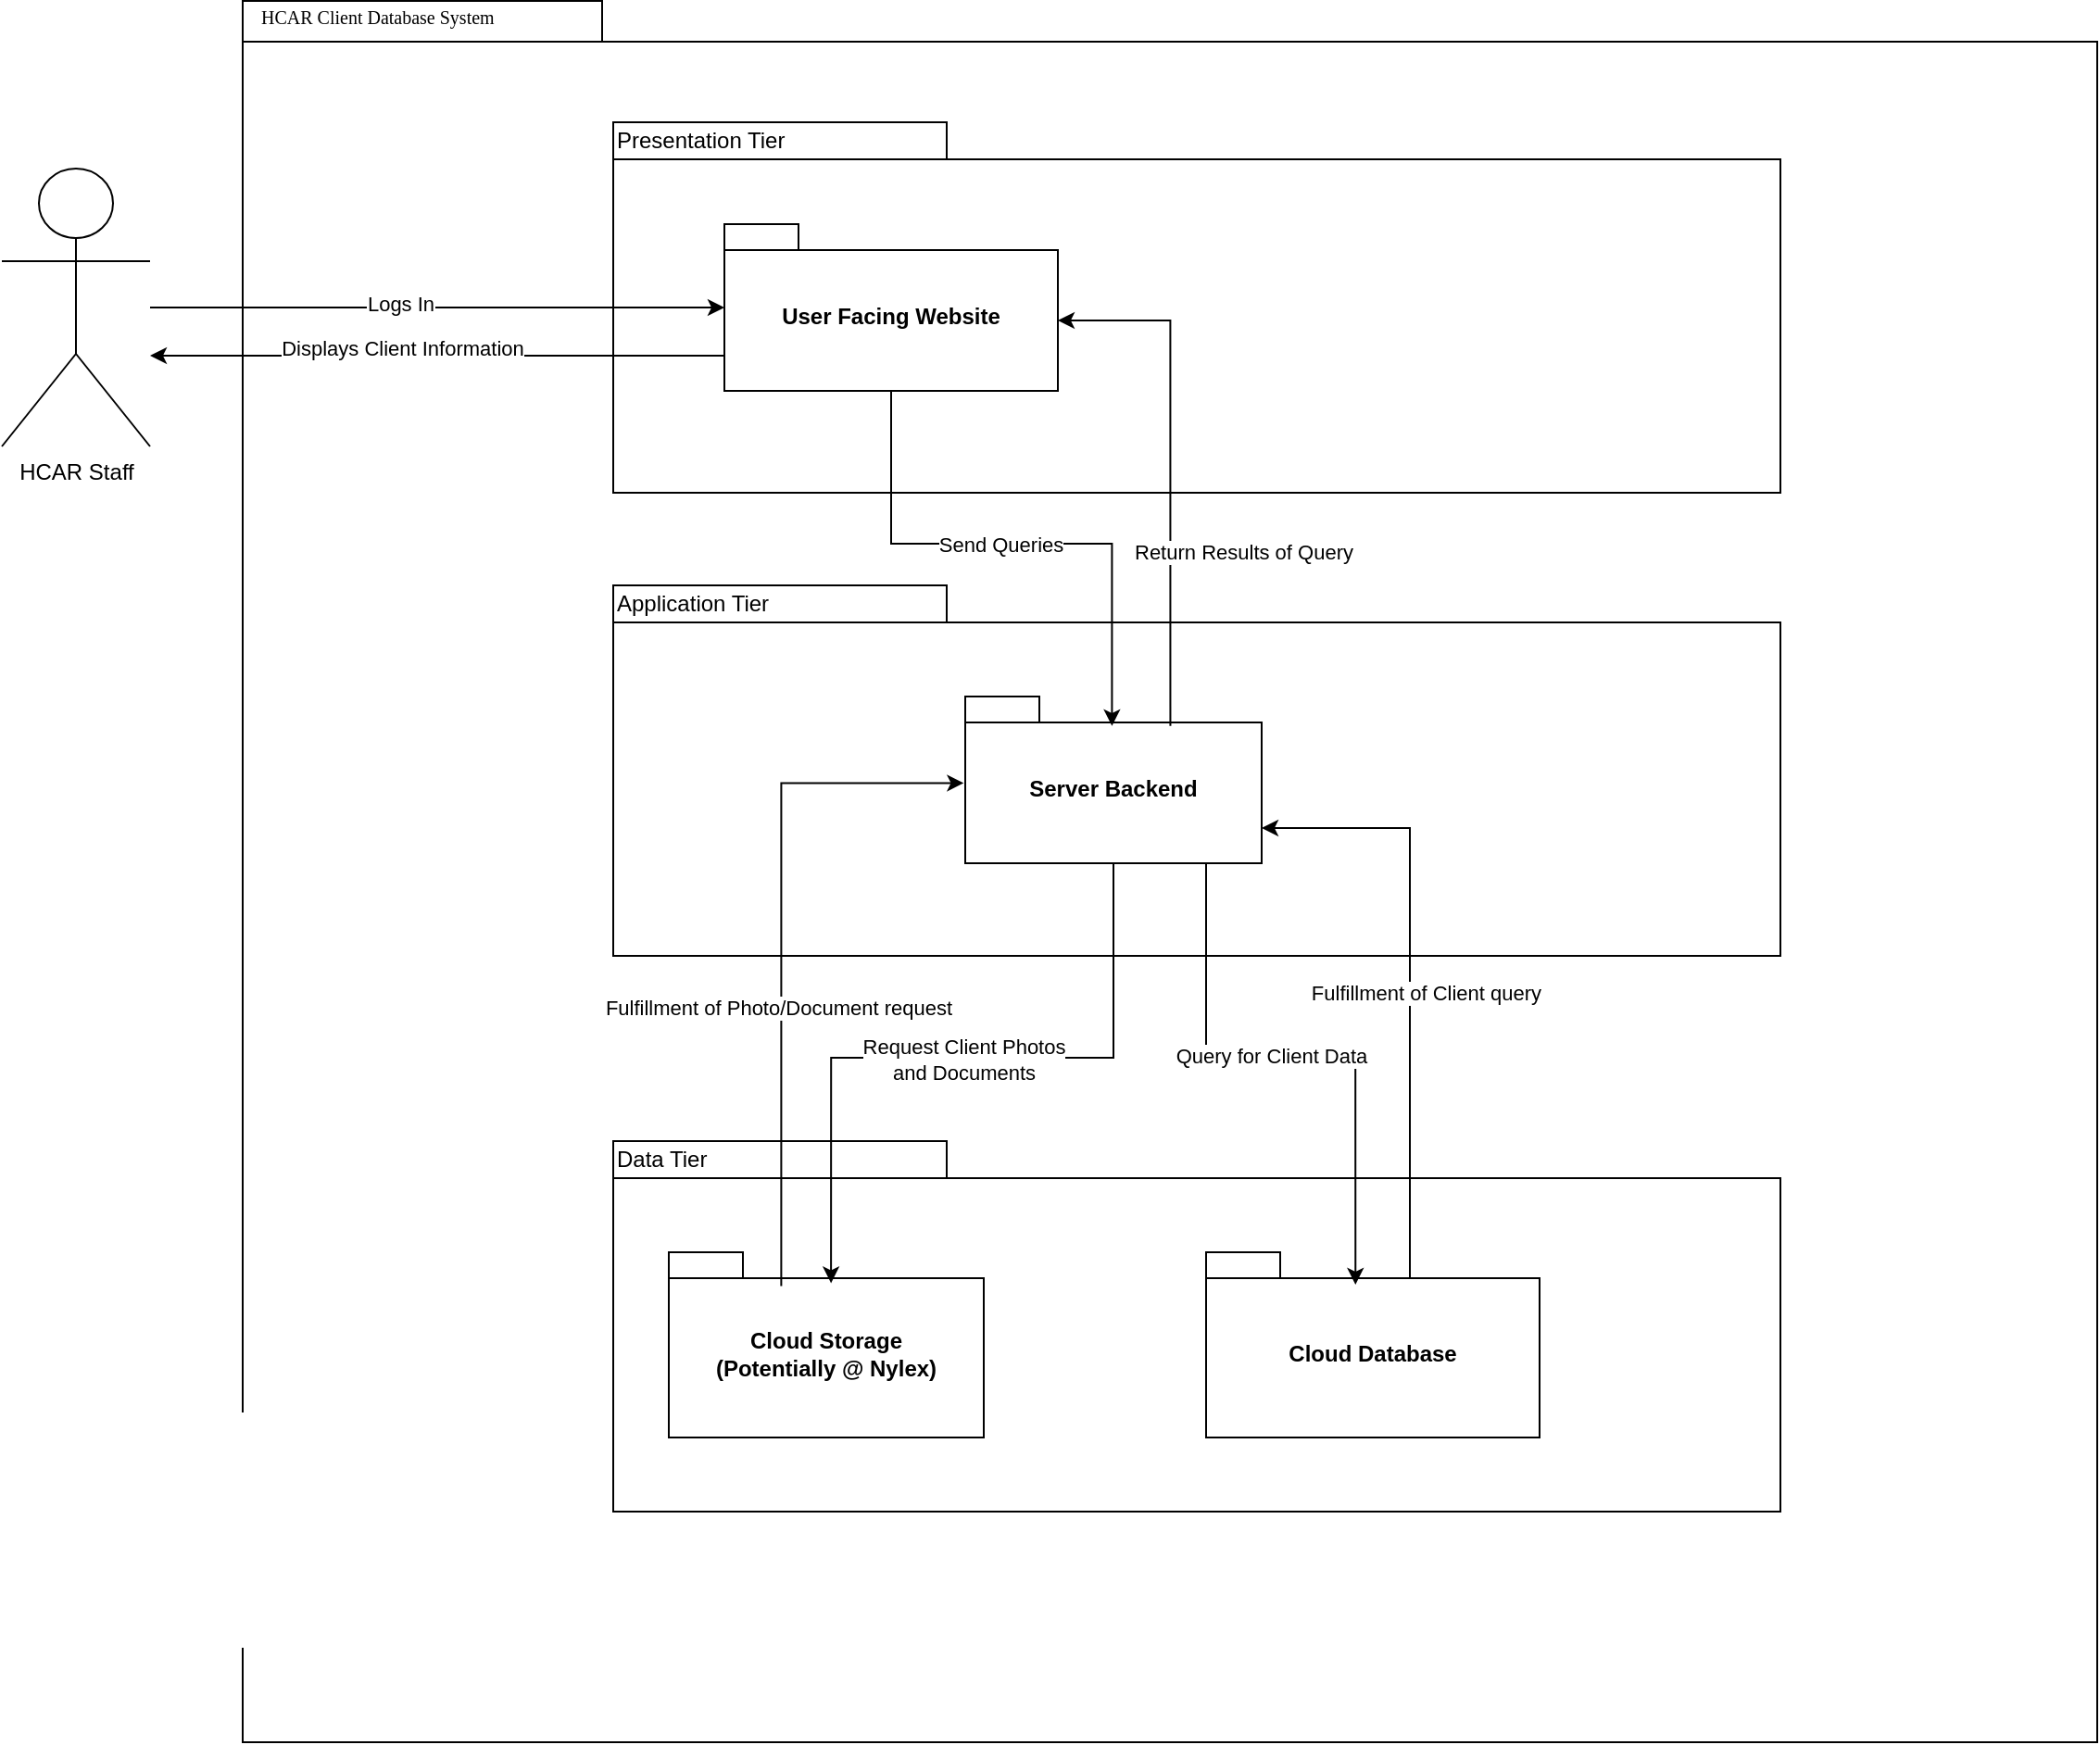 <mxfile version="26.0.10">
  <diagram name="Page-1" id="b5b7bab2-c9e2-2cf4-8b2a-24fd1a2a6d21">
    <mxGraphModel dx="1097" dy="601" grid="1" gridSize="10" guides="1" tooltips="1" connect="1" arrows="1" fold="1" page="1" pageScale="1" pageWidth="850" pageHeight="1100" background="none" math="0" shadow="0">
      <root>
        <mxCell id="0" />
        <mxCell id="1" parent="0" />
        <mxCell id="6e0c8c40b5770093-72" value="" style="shape=folder;fontStyle=1;spacingTop=10;tabWidth=194;tabHeight=22;tabPosition=left;html=1;rounded=0;shadow=0;comic=0;labelBackgroundColor=none;strokeWidth=1;fillColor=none;fontFamily=Verdana;fontSize=10;align=center;" parent="1" vertex="1">
          <mxGeometry x="320" y="114.5" width="1001" height="940" as="geometry" />
        </mxCell>
        <mxCell id="6e0c8c40b5770093-71" style="edgeStyle=elbowEdgeStyle;rounded=0;html=1;dashed=1;labelBackgroundColor=none;startFill=0;endArrow=open;endFill=0;endSize=10;fontFamily=Verdana;fontSize=10;elbow=vertical;" parent="1" edge="1">
          <mxGeometry relative="1" as="geometry">
            <mxPoint x="1045.5" y="595" as="targetPoint" />
          </mxGeometry>
        </mxCell>
        <mxCell id="6e0c8c40b5770093-64" style="edgeStyle=elbowEdgeStyle;rounded=0;html=1;entryX=0.559;entryY=0.251;entryPerimeter=0;dashed=1;labelBackgroundColor=none;startFill=0;endArrow=open;endFill=0;endSize=10;fontFamily=Verdana;fontSize=10;" parent="1" edge="1">
          <mxGeometry relative="1" as="geometry">
            <mxPoint x="710.108" y="642.07" as="targetPoint" />
          </mxGeometry>
        </mxCell>
        <mxCell id="6e0c8c40b5770093-65" style="edgeStyle=none;rounded=0;html=1;dashed=1;labelBackgroundColor=none;startFill=0;endArrow=open;endFill=0;endSize=10;fontFamily=Verdana;fontSize=10;entryX=-0.003;entryY=0.411;entryPerimeter=0;" parent="1" edge="1">
          <mxGeometry relative="1" as="geometry">
            <mxPoint x="739.207" y="594.5" as="sourcePoint" />
          </mxGeometry>
        </mxCell>
        <mxCell id="6e0c8c40b5770093-66" style="edgeStyle=none;rounded=0;html=1;dashed=1;labelBackgroundColor=none;startFill=0;endArrow=open;endFill=0;endSize=10;fontFamily=Verdana;fontSize=10;entryX=1.013;entryY=0.444;entryPerimeter=0;" parent="1" edge="1">
          <mxGeometry relative="1" as="geometry">
            <mxPoint x="596.956" y="655.58" as="targetPoint" />
          </mxGeometry>
        </mxCell>
        <mxCell id="6e0c8c40b5770093-68" style="edgeStyle=elbowEdgeStyle;rounded=0;html=1;entryX=0.628;entryY=0.26;entryPerimeter=0;dashed=1;labelBackgroundColor=none;startFill=0;endArrow=open;endFill=0;endSize=10;fontFamily=Verdana;fontSize=10;" parent="1" edge="1">
          <mxGeometry relative="1" as="geometry">
            <mxPoint x="658.14" y="972.769" as="targetPoint" />
          </mxGeometry>
        </mxCell>
        <mxCell id="6e0c8c40b5770093-69" style="edgeStyle=elbowEdgeStyle;rounded=0;html=1;entryX=0.643;entryY=0.246;entryPerimeter=0;dashed=1;labelBackgroundColor=none;startFill=0;endArrow=open;endFill=0;endSize=10;fontFamily=Verdana;fontSize=10;" parent="1" edge="1">
          <mxGeometry relative="1" as="geometry">
            <mxPoint x="827.09" y="971.789" as="targetPoint" />
          </mxGeometry>
        </mxCell>
        <mxCell id="6e0c8c40b5770093-60" style="rounded=0;html=1;entryX=0.452;entryY=0.1;entryPerimeter=0;dashed=1;labelBackgroundColor=none;startFill=0;endArrow=open;endFill=0;endSize=10;fontFamily=Verdana;fontSize=10;" parent="1" edge="1">
          <mxGeometry relative="1" as="geometry">
            <mxPoint x="673.28" y="498.5" as="targetPoint" />
          </mxGeometry>
        </mxCell>
        <mxCell id="6e0c8c40b5770093-61" style="edgeStyle=none;rounded=0;html=1;entryX=0.69;entryY=0.102;entryPerimeter=0;dashed=1;labelBackgroundColor=none;startFill=0;endArrow=open;endFill=0;endSize=10;fontFamily=Verdana;fontSize=10;" parent="1" edge="1">
          <mxGeometry relative="1" as="geometry">
            <mxPoint x="795.85" y="498.98" as="targetPoint" />
          </mxGeometry>
        </mxCell>
        <mxCell id="6e0c8c40b5770093-62" style="edgeStyle=none;rounded=0;html=1;dashed=1;labelBackgroundColor=none;startFill=0;endArrow=open;endFill=0;endSize=10;fontFamily=Verdana;fontSize=10;exitX=1.002;exitY=0.668;exitPerimeter=0;" parent="1" edge="1">
          <mxGeometry relative="1" as="geometry">
            <mxPoint x="1045.5" y="446.28" as="targetPoint" />
          </mxGeometry>
        </mxCell>
        <mxCell id="6e0c8c40b5770093-63" style="edgeStyle=orthogonalEdgeStyle;rounded=0;html=1;dashed=1;labelBackgroundColor=none;startFill=0;endArrow=open;endFill=0;endSize=10;fontFamily=Verdana;fontSize=10;" parent="1" edge="1">
          <mxGeometry relative="1" as="geometry">
            <Array as="points">
              <mxPoint x="665.5" y="359.5" />
              <mxPoint x="665.5" y="464.5" />
            </Array>
            <mxPoint x="1045.5" y="464.5" as="targetPoint" />
          </mxGeometry>
        </mxCell>
        <mxCell id="6e0c8c40b5770093-73" value="HCAR Client Database System" style="text;html=1;align=left;verticalAlign=top;spacingTop=-4;fontSize=10;fontFamily=Verdana" parent="1" vertex="1">
          <mxGeometry x="327.5" y="114.5" width="130" height="20" as="geometry" />
        </mxCell>
        <mxCell id="m-TA7gw5yVFQkf53OFNT-5" value="" style="group" parent="1" vertex="1" connectable="0">
          <mxGeometry x="520" y="180" width="630" height="200" as="geometry" />
        </mxCell>
        <mxCell id="m-TA7gw5yVFQkf53OFNT-3" value="" style="shape=folder;fontStyle=1;spacingTop=10;tabWidth=180;tabHeight=20;tabPosition=left;html=1;whiteSpace=wrap;" parent="m-TA7gw5yVFQkf53OFNT-5" vertex="1">
          <mxGeometry width="630" height="200" as="geometry" />
        </mxCell>
        <mxCell id="m-TA7gw5yVFQkf53OFNT-4" value="Presentation Tier" style="text;html=1;align=left;verticalAlign=middle;whiteSpace=wrap;rounded=0;" parent="m-TA7gw5yVFQkf53OFNT-5" vertex="1">
          <mxGeometry width="180" height="20" as="geometry" />
        </mxCell>
        <mxCell id="m-TA7gw5yVFQkf53OFNT-12" value="User Facing Website" style="shape=folder;fontStyle=1;spacingTop=10;tabWidth=40;tabHeight=14;tabPosition=left;html=1;whiteSpace=wrap;" parent="m-TA7gw5yVFQkf53OFNT-5" vertex="1">
          <mxGeometry x="60" y="55" width="180" height="90" as="geometry" />
        </mxCell>
        <mxCell id="m-TA7gw5yVFQkf53OFNT-6" value="" style="group" parent="1" vertex="1" connectable="0">
          <mxGeometry x="520" y="430" width="630" height="200" as="geometry" />
        </mxCell>
        <mxCell id="m-TA7gw5yVFQkf53OFNT-7" value="" style="shape=folder;fontStyle=1;spacingTop=10;tabWidth=180;tabHeight=20;tabPosition=left;html=1;whiteSpace=wrap;" parent="m-TA7gw5yVFQkf53OFNT-6" vertex="1">
          <mxGeometry width="630" height="200" as="geometry" />
        </mxCell>
        <mxCell id="m-TA7gw5yVFQkf53OFNT-8" value="Application Tier" style="text;html=1;align=left;verticalAlign=middle;whiteSpace=wrap;rounded=0;" parent="m-TA7gw5yVFQkf53OFNT-6" vertex="1">
          <mxGeometry width="180" height="20" as="geometry" />
        </mxCell>
        <mxCell id="m-TA7gw5yVFQkf53OFNT-9" value="" style="group" parent="1" vertex="1" connectable="0">
          <mxGeometry x="520" y="730" width="630" height="200" as="geometry" />
        </mxCell>
        <mxCell id="m-TA7gw5yVFQkf53OFNT-10" value="" style="shape=folder;fontStyle=1;spacingTop=10;tabWidth=180;tabHeight=20;tabPosition=left;html=1;whiteSpace=wrap;" parent="m-TA7gw5yVFQkf53OFNT-9" vertex="1">
          <mxGeometry width="630" height="200" as="geometry" />
        </mxCell>
        <mxCell id="m-TA7gw5yVFQkf53OFNT-11" value="Data Tier" style="text;html=1;align=left;verticalAlign=middle;whiteSpace=wrap;rounded=0;" parent="m-TA7gw5yVFQkf53OFNT-9" vertex="1">
          <mxGeometry width="180" height="20" as="geometry" />
        </mxCell>
        <mxCell id="m-TA7gw5yVFQkf53OFNT-14" value="Cloud Storage&lt;br&gt;(Potentially @ Nylex)" style="shape=folder;fontStyle=1;spacingTop=10;tabWidth=40;tabHeight=14;tabPosition=left;html=1;whiteSpace=wrap;" parent="m-TA7gw5yVFQkf53OFNT-9" vertex="1">
          <mxGeometry x="30" y="60" width="170" height="100" as="geometry" />
        </mxCell>
        <mxCell id="m-TA7gw5yVFQkf53OFNT-15" value="Cloud Database" style="shape=folder;fontStyle=1;spacingTop=10;tabWidth=40;tabHeight=14;tabPosition=left;html=1;whiteSpace=wrap;" parent="m-TA7gw5yVFQkf53OFNT-9" vertex="1">
          <mxGeometry x="320" y="60" width="180" height="100" as="geometry" />
        </mxCell>
        <mxCell id="Qj5owKkvN9V9y0JYiYVC-5" style="edgeStyle=orthogonalEdgeStyle;rounded=0;orthogonalLoop=1;jettySize=auto;html=1;entryX=0.448;entryY=0.175;entryDx=0;entryDy=0;entryPerimeter=0;" edge="1" parent="1" source="m-TA7gw5yVFQkf53OFNT-13" target="m-TA7gw5yVFQkf53OFNT-15">
          <mxGeometry relative="1" as="geometry">
            <Array as="points">
              <mxPoint x="840" y="685" />
              <mxPoint x="921" y="685" />
            </Array>
          </mxGeometry>
        </mxCell>
        <mxCell id="Qj5owKkvN9V9y0JYiYVC-6" value="Query for Client Data" style="edgeLabel;html=1;align=center;verticalAlign=middle;resizable=0;points=[];" vertex="1" connectable="0" parent="Qj5owKkvN9V9y0JYiYVC-5">
          <mxGeometry x="-0.09" y="1" relative="1" as="geometry">
            <mxPoint as="offset" />
          </mxGeometry>
        </mxCell>
        <mxCell id="Qj5owKkvN9V9y0JYiYVC-9" style="edgeStyle=orthogonalEdgeStyle;rounded=0;orthogonalLoop=1;jettySize=auto;html=1;entryX=0.515;entryY=0.167;entryDx=0;entryDy=0;entryPerimeter=0;" edge="1" parent="1" source="m-TA7gw5yVFQkf53OFNT-13" target="m-TA7gw5yVFQkf53OFNT-14">
          <mxGeometry relative="1" as="geometry" />
        </mxCell>
        <mxCell id="Qj5owKkvN9V9y0JYiYVC-10" value="Request Client Photos &lt;br&gt;and Documents" style="edgeLabel;html=1;align=center;verticalAlign=middle;resizable=0;points=[];" vertex="1" connectable="0" parent="Qj5owKkvN9V9y0JYiYVC-9">
          <mxGeometry x="0.191" y="1" relative="1" as="geometry">
            <mxPoint x="40" as="offset" />
          </mxGeometry>
        </mxCell>
        <mxCell id="m-TA7gw5yVFQkf53OFNT-13" value="Server Backend" style="shape=folder;fontStyle=1;spacingTop=10;tabWidth=40;tabHeight=14;tabPosition=left;html=1;whiteSpace=wrap;" parent="1" vertex="1">
          <mxGeometry x="710" y="490" width="160" height="90" as="geometry" />
        </mxCell>
        <mxCell id="Qj5owKkvN9V9y0JYiYVC-1" style="edgeStyle=orthogonalEdgeStyle;rounded=0;orthogonalLoop=1;jettySize=auto;html=1;" edge="1" parent="1" source="m-TA7gw5yVFQkf53OFNT-16" target="m-TA7gw5yVFQkf53OFNT-12">
          <mxGeometry relative="1" as="geometry" />
        </mxCell>
        <mxCell id="Qj5owKkvN9V9y0JYiYVC-2" value="Logs In" style="edgeLabel;html=1;align=center;verticalAlign=middle;resizable=0;points=[];" vertex="1" connectable="0" parent="Qj5owKkvN9V9y0JYiYVC-1">
          <mxGeometry x="-0.13" y="2" relative="1" as="geometry">
            <mxPoint as="offset" />
          </mxGeometry>
        </mxCell>
        <mxCell id="m-TA7gw5yVFQkf53OFNT-16" value="HCAR Staff" style="shape=umlActor;verticalLabelPosition=bottom;verticalAlign=top;html=1;outlineConnect=0;" parent="1" vertex="1">
          <mxGeometry x="190" y="205" width="80" height="150" as="geometry" />
        </mxCell>
        <mxCell id="Qj5owKkvN9V9y0JYiYVC-3" style="edgeStyle=orthogonalEdgeStyle;rounded=0;orthogonalLoop=1;jettySize=auto;html=1;entryX=0.495;entryY=0.177;entryDx=0;entryDy=0;entryPerimeter=0;" edge="1" parent="1" source="m-TA7gw5yVFQkf53OFNT-12" target="m-TA7gw5yVFQkf53OFNT-13">
          <mxGeometry relative="1" as="geometry" />
        </mxCell>
        <mxCell id="Qj5owKkvN9V9y0JYiYVC-4" value="Send Queries" style="edgeLabel;html=1;align=center;verticalAlign=middle;resizable=0;points=[];" vertex="1" connectable="0" parent="Qj5owKkvN9V9y0JYiYVC-3">
          <mxGeometry x="-0.056" relative="1" as="geometry">
            <mxPoint as="offset" />
          </mxGeometry>
        </mxCell>
        <mxCell id="Qj5owKkvN9V9y0JYiYVC-7" style="edgeStyle=orthogonalEdgeStyle;rounded=0;orthogonalLoop=1;jettySize=auto;html=1;entryX=0;entryY=0;entryDx=160;entryDy=71;entryPerimeter=0;exitX=0;exitY=0;exitDx=110;exitDy=14;exitPerimeter=0;" edge="1" parent="1" source="m-TA7gw5yVFQkf53OFNT-15" target="m-TA7gw5yVFQkf53OFNT-13">
          <mxGeometry relative="1" as="geometry" />
        </mxCell>
        <mxCell id="Qj5owKkvN9V9y0JYiYVC-8" value="Fulfillment of Client query&amp;nbsp;" style="edgeLabel;html=1;align=center;verticalAlign=middle;resizable=0;points=[];" vertex="1" connectable="0" parent="Qj5owKkvN9V9y0JYiYVC-7">
          <mxGeometry x="-0.268" y="-1" relative="1" as="geometry">
            <mxPoint x="9" y="-36" as="offset" />
          </mxGeometry>
        </mxCell>
        <mxCell id="Qj5owKkvN9V9y0JYiYVC-12" style="edgeStyle=orthogonalEdgeStyle;rounded=0;orthogonalLoop=1;jettySize=auto;html=1;entryX=-0.005;entryY=0.519;entryDx=0;entryDy=0;entryPerimeter=0;exitX=0.357;exitY=0.182;exitDx=0;exitDy=0;exitPerimeter=0;" edge="1" parent="1" source="m-TA7gw5yVFQkf53OFNT-14" target="m-TA7gw5yVFQkf53OFNT-13">
          <mxGeometry relative="1" as="geometry">
            <Array as="points">
              <mxPoint x="611" y="537" />
            </Array>
          </mxGeometry>
        </mxCell>
        <mxCell id="Qj5owKkvN9V9y0JYiYVC-13" value="Fulfillment of Photo/Document request" style="edgeLabel;html=1;align=center;verticalAlign=middle;resizable=0;points=[];" vertex="1" connectable="0" parent="Qj5owKkvN9V9y0JYiYVC-12">
          <mxGeometry x="-0.189" y="2" relative="1" as="geometry">
            <mxPoint as="offset" />
          </mxGeometry>
        </mxCell>
        <mxCell id="Qj5owKkvN9V9y0JYiYVC-15" style="edgeStyle=orthogonalEdgeStyle;rounded=0;orthogonalLoop=1;jettySize=auto;html=1;entryX=0;entryY=0;entryDx=180;entryDy=52;entryPerimeter=0;exitX=0.692;exitY=0.177;exitDx=0;exitDy=0;exitPerimeter=0;" edge="1" parent="1" source="m-TA7gw5yVFQkf53OFNT-13" target="m-TA7gw5yVFQkf53OFNT-12">
          <mxGeometry relative="1" as="geometry" />
        </mxCell>
        <mxCell id="Qj5owKkvN9V9y0JYiYVC-16" value="Return Results of Query" style="edgeLabel;html=1;align=center;verticalAlign=middle;resizable=0;points=[];" vertex="1" connectable="0" parent="Qj5owKkvN9V9y0JYiYVC-15">
          <mxGeometry x="-0.323" relative="1" as="geometry">
            <mxPoint x="39" as="offset" />
          </mxGeometry>
        </mxCell>
        <mxCell id="Qj5owKkvN9V9y0JYiYVC-18" style="edgeStyle=orthogonalEdgeStyle;rounded=0;orthogonalLoop=1;jettySize=auto;html=1;exitX=0;exitY=0;exitDx=0;exitDy=71;exitPerimeter=0;" edge="1" parent="1" source="m-TA7gw5yVFQkf53OFNT-12" target="m-TA7gw5yVFQkf53OFNT-16">
          <mxGeometry relative="1" as="geometry">
            <Array as="points">
              <mxPoint x="350" y="306" />
              <mxPoint x="350" y="306" />
            </Array>
          </mxGeometry>
        </mxCell>
        <mxCell id="Qj5owKkvN9V9y0JYiYVC-19" value="Displays Client Information&lt;div&gt;&lt;br&gt;&lt;/div&gt;" style="edgeLabel;html=1;align=center;verticalAlign=middle;resizable=0;points=[];" vertex="1" connectable="0" parent="Qj5owKkvN9V9y0JYiYVC-18">
          <mxGeometry x="0.127" y="3" relative="1" as="geometry">
            <mxPoint as="offset" />
          </mxGeometry>
        </mxCell>
      </root>
    </mxGraphModel>
  </diagram>
</mxfile>
